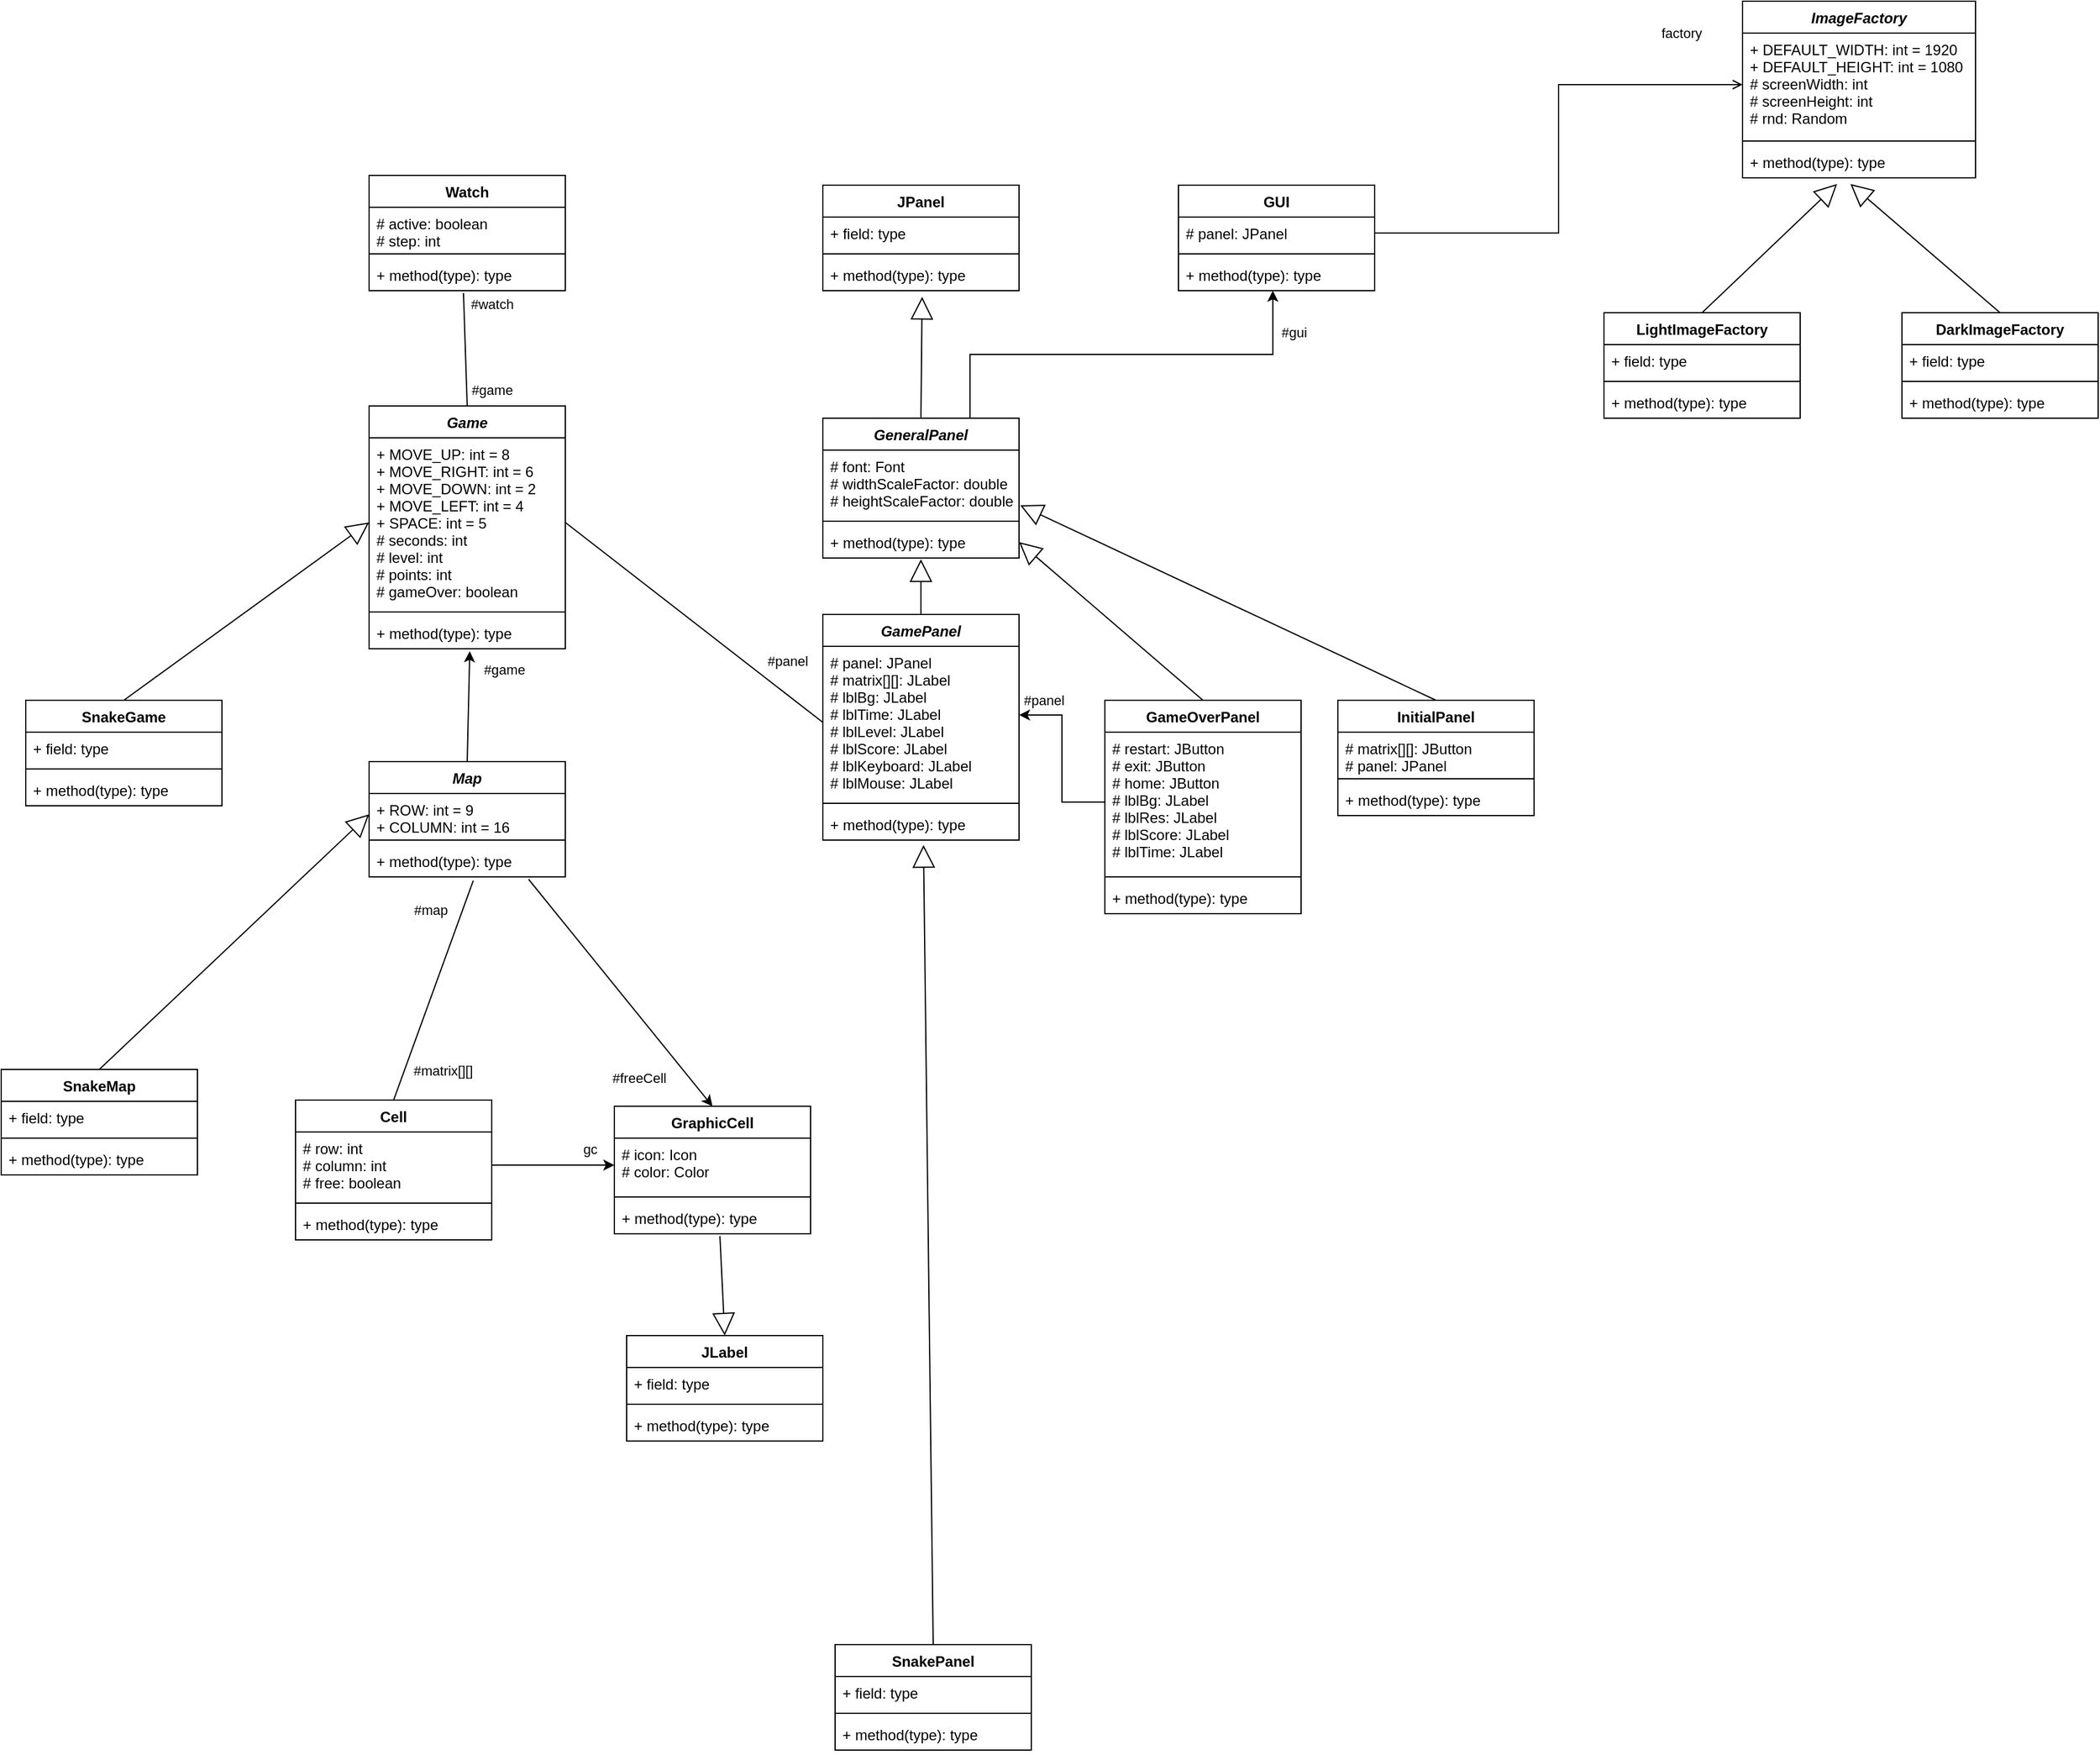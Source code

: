 <mxfile version="18.0.0" type="device"><diagram id="C5RBs43oDa-KdzZeNtuy" name="Page-1"><mxGraphModel dx="2249" dy="1923" grid="1" gridSize="10" guides="1" tooltips="1" connect="1" arrows="1" fold="1" page="1" pageScale="1" pageWidth="827" pageHeight="1169" math="0" shadow="0"><root><mxCell id="WIyWlLk6GJQsqaUBKTNV-0"/><mxCell id="WIyWlLk6GJQsqaUBKTNV-1" parent="WIyWlLk6GJQsqaUBKTNV-0"/><mxCell id="3GEESYKeOYTT3Odo7oRk-10" value="JPanel" style="swimlane;fontStyle=1;align=center;verticalAlign=top;childLayout=stackLayout;horizontal=1;startSize=26;horizontalStack=0;resizeParent=1;resizeParentMax=0;resizeLast=0;collapsible=1;marginBottom=0;" parent="WIyWlLk6GJQsqaUBKTNV-1" vertex="1"><mxGeometry x="30" y="-130" width="160" height="86" as="geometry"/></mxCell><mxCell id="3GEESYKeOYTT3Odo7oRk-11" value="+ field: type" style="text;strokeColor=none;fillColor=none;align=left;verticalAlign=top;spacingLeft=4;spacingRight=4;overflow=hidden;rotatable=0;points=[[0,0.5],[1,0.5]];portConstraint=eastwest;" parent="3GEESYKeOYTT3Odo7oRk-10" vertex="1"><mxGeometry y="26" width="160" height="26" as="geometry"/></mxCell><mxCell id="3GEESYKeOYTT3Odo7oRk-12" value="" style="line;strokeWidth=1;fillColor=none;align=left;verticalAlign=middle;spacingTop=-1;spacingLeft=3;spacingRight=3;rotatable=0;labelPosition=right;points=[];portConstraint=eastwest;" parent="3GEESYKeOYTT3Odo7oRk-10" vertex="1"><mxGeometry y="52" width="160" height="8" as="geometry"/></mxCell><mxCell id="3GEESYKeOYTT3Odo7oRk-13" value="+ method(type): type" style="text;strokeColor=none;fillColor=none;align=left;verticalAlign=top;spacingLeft=4;spacingRight=4;overflow=hidden;rotatable=0;points=[[0,0.5],[1,0.5]];portConstraint=eastwest;" parent="3GEESYKeOYTT3Odo7oRk-10" vertex="1"><mxGeometry y="60" width="160" height="26" as="geometry"/></mxCell><mxCell id="3GEESYKeOYTT3Odo7oRk-14" value="GUI" style="swimlane;fontStyle=1;align=center;verticalAlign=top;childLayout=stackLayout;horizontal=1;startSize=26;horizontalStack=0;resizeParent=1;resizeParentMax=0;resizeLast=0;collapsible=1;marginBottom=0;" parent="WIyWlLk6GJQsqaUBKTNV-1" vertex="1"><mxGeometry x="320" y="-130" width="160" height="86" as="geometry"/></mxCell><mxCell id="3GEESYKeOYTT3Odo7oRk-15" value="# panel: JPanel" style="text;strokeColor=none;fillColor=none;align=left;verticalAlign=top;spacingLeft=4;spacingRight=4;overflow=hidden;rotatable=0;points=[[0,0.5],[1,0.5]];portConstraint=eastwest;" parent="3GEESYKeOYTT3Odo7oRk-14" vertex="1"><mxGeometry y="26" width="160" height="26" as="geometry"/></mxCell><mxCell id="3GEESYKeOYTT3Odo7oRk-16" value="" style="line;strokeWidth=1;fillColor=none;align=left;verticalAlign=middle;spacingTop=-1;spacingLeft=3;spacingRight=3;rotatable=0;labelPosition=right;points=[];portConstraint=eastwest;" parent="3GEESYKeOYTT3Odo7oRk-14" vertex="1"><mxGeometry y="52" width="160" height="8" as="geometry"/></mxCell><mxCell id="3GEESYKeOYTT3Odo7oRk-17" value="+ method(type): type" style="text;strokeColor=none;fillColor=none;align=left;verticalAlign=top;spacingLeft=4;spacingRight=4;overflow=hidden;rotatable=0;points=[[0,0.5],[1,0.5]];portConstraint=eastwest;" parent="3GEESYKeOYTT3Odo7oRk-14" vertex="1"><mxGeometry y="60" width="160" height="26" as="geometry"/></mxCell><mxCell id="3GEESYKeOYTT3Odo7oRk-24" value="SnakePanel" style="swimlane;fontStyle=1;align=center;verticalAlign=top;childLayout=stackLayout;horizontal=1;startSize=26;horizontalStack=0;resizeParent=1;resizeParentMax=0;resizeLast=0;collapsible=1;marginBottom=0;" parent="WIyWlLk6GJQsqaUBKTNV-1" vertex="1"><mxGeometry x="40" y="1060" width="160" height="86" as="geometry"/></mxCell><mxCell id="3GEESYKeOYTT3Odo7oRk-25" value="+ field: type" style="text;strokeColor=none;fillColor=none;align=left;verticalAlign=top;spacingLeft=4;spacingRight=4;overflow=hidden;rotatable=0;points=[[0,0.5],[1,0.5]];portConstraint=eastwest;" parent="3GEESYKeOYTT3Odo7oRk-24" vertex="1"><mxGeometry y="26" width="160" height="26" as="geometry"/></mxCell><mxCell id="3GEESYKeOYTT3Odo7oRk-26" value="" style="line;strokeWidth=1;fillColor=none;align=left;verticalAlign=middle;spacingTop=-1;spacingLeft=3;spacingRight=3;rotatable=0;labelPosition=right;points=[];portConstraint=eastwest;" parent="3GEESYKeOYTT3Odo7oRk-24" vertex="1"><mxGeometry y="52" width="160" height="8" as="geometry"/></mxCell><mxCell id="3GEESYKeOYTT3Odo7oRk-27" value="+ method(type): type" style="text;strokeColor=none;fillColor=none;align=left;verticalAlign=top;spacingLeft=4;spacingRight=4;overflow=hidden;rotatable=0;points=[[0,0.5],[1,0.5]];portConstraint=eastwest;" parent="3GEESYKeOYTT3Odo7oRk-24" vertex="1"><mxGeometry y="60" width="160" height="26" as="geometry"/></mxCell><mxCell id="3GEESYKeOYTT3Odo7oRk-28" value="GeneralPanel" style="swimlane;fontStyle=3;align=center;verticalAlign=top;childLayout=stackLayout;horizontal=1;startSize=26;horizontalStack=0;resizeParent=1;resizeParentMax=0;resizeLast=0;collapsible=1;marginBottom=0;" parent="WIyWlLk6GJQsqaUBKTNV-1" vertex="1"><mxGeometry x="30" y="60" width="160" height="114" as="geometry"/></mxCell><mxCell id="3GEESYKeOYTT3Odo7oRk-29" value="# font: Font&#10;# widthScaleFactor: double&#10;# heightScaleFactor: double" style="text;strokeColor=none;fillColor=none;align=left;verticalAlign=top;spacingLeft=4;spacingRight=4;overflow=hidden;rotatable=0;points=[[0,0.5],[1,0.5]];portConstraint=eastwest;" parent="3GEESYKeOYTT3Odo7oRk-28" vertex="1"><mxGeometry y="26" width="160" height="54" as="geometry"/></mxCell><mxCell id="3GEESYKeOYTT3Odo7oRk-30" value="" style="line;strokeWidth=1;fillColor=none;align=left;verticalAlign=middle;spacingTop=-1;spacingLeft=3;spacingRight=3;rotatable=0;labelPosition=right;points=[];portConstraint=eastwest;" parent="3GEESYKeOYTT3Odo7oRk-28" vertex="1"><mxGeometry y="80" width="160" height="8" as="geometry"/></mxCell><mxCell id="3GEESYKeOYTT3Odo7oRk-31" value="+ method(type): type" style="text;strokeColor=none;fillColor=none;align=left;verticalAlign=top;spacingLeft=4;spacingRight=4;overflow=hidden;rotatable=0;points=[[0,0.5],[1,0.5]];portConstraint=eastwest;" parent="3GEESYKeOYTT3Odo7oRk-28" vertex="1"><mxGeometry y="88" width="160" height="26" as="geometry"/></mxCell><mxCell id="3GEESYKeOYTT3Odo7oRk-32" value="InitialPanel" style="swimlane;fontStyle=1;align=center;verticalAlign=top;childLayout=stackLayout;horizontal=1;startSize=26;horizontalStack=0;resizeParent=1;resizeParentMax=0;resizeLast=0;collapsible=1;marginBottom=0;" parent="WIyWlLk6GJQsqaUBKTNV-1" vertex="1"><mxGeometry x="450" y="290" width="160" height="94" as="geometry"/></mxCell><mxCell id="3GEESYKeOYTT3Odo7oRk-33" value="# matrix[][]: JButton&#10;# panel: JPanel" style="text;strokeColor=none;fillColor=none;align=left;verticalAlign=top;spacingLeft=4;spacingRight=4;overflow=hidden;rotatable=0;points=[[0,0.5],[1,0.5]];portConstraint=eastwest;" parent="3GEESYKeOYTT3Odo7oRk-32" vertex="1"><mxGeometry y="26" width="160" height="34" as="geometry"/></mxCell><mxCell id="3GEESYKeOYTT3Odo7oRk-34" value="" style="line;strokeWidth=1;fillColor=none;align=left;verticalAlign=middle;spacingTop=-1;spacingLeft=3;spacingRight=3;rotatable=0;labelPosition=right;points=[];portConstraint=eastwest;" parent="3GEESYKeOYTT3Odo7oRk-32" vertex="1"><mxGeometry y="60" width="160" height="8" as="geometry"/></mxCell><mxCell id="3GEESYKeOYTT3Odo7oRk-35" value="+ method(type): type" style="text;strokeColor=none;fillColor=none;align=left;verticalAlign=top;spacingLeft=4;spacingRight=4;overflow=hidden;rotatable=0;points=[[0,0.5],[1,0.5]];portConstraint=eastwest;" parent="3GEESYKeOYTT3Odo7oRk-32" vertex="1"><mxGeometry y="68" width="160" height="26" as="geometry"/></mxCell><mxCell id="3GEESYKeOYTT3Odo7oRk-36" value="GamePanel" style="swimlane;fontStyle=3;align=center;verticalAlign=top;childLayout=stackLayout;horizontal=1;startSize=26;horizontalStack=0;resizeParent=1;resizeParentMax=0;resizeLast=0;collapsible=1;marginBottom=0;" parent="WIyWlLk6GJQsqaUBKTNV-1" vertex="1"><mxGeometry x="30" y="220" width="160" height="184" as="geometry"/></mxCell><mxCell id="3GEESYKeOYTT3Odo7oRk-37" value="# panel: JPanel&#10;# matrix[][]: JLabel&#10;# lblBg: JLabel&#10;# lblTime: JLabel&#10;# lblLevel: JLabel&#10;# lblScore: JLabel&#10;# lblKeyboard: JLabel&#10;# lblMouse: JLabel" style="text;strokeColor=none;fillColor=none;align=left;verticalAlign=top;spacingLeft=4;spacingRight=4;overflow=hidden;rotatable=0;points=[[0,0.5],[1,0.5]];portConstraint=eastwest;" parent="3GEESYKeOYTT3Odo7oRk-36" vertex="1"><mxGeometry y="26" width="160" height="124" as="geometry"/></mxCell><mxCell id="3GEESYKeOYTT3Odo7oRk-38" value="" style="line;strokeWidth=1;fillColor=none;align=left;verticalAlign=middle;spacingTop=-1;spacingLeft=3;spacingRight=3;rotatable=0;labelPosition=right;points=[];portConstraint=eastwest;" parent="3GEESYKeOYTT3Odo7oRk-36" vertex="1"><mxGeometry y="150" width="160" height="8" as="geometry"/></mxCell><mxCell id="3GEESYKeOYTT3Odo7oRk-39" value="+ method(type): type" style="text;strokeColor=none;fillColor=none;align=left;verticalAlign=top;spacingLeft=4;spacingRight=4;overflow=hidden;rotatable=0;points=[[0,0.5],[1,0.5]];portConstraint=eastwest;" parent="3GEESYKeOYTT3Odo7oRk-36" vertex="1"><mxGeometry y="158" width="160" height="26" as="geometry"/></mxCell><mxCell id="3GEESYKeOYTT3Odo7oRk-40" value="" style="endArrow=block;endSize=16;endFill=0;html=1;rounded=0;entryX=0.506;entryY=1.192;entryDx=0;entryDy=0;entryPerimeter=0;exitX=0.5;exitY=0;exitDx=0;exitDy=0;" parent="WIyWlLk6GJQsqaUBKTNV-1" source="3GEESYKeOYTT3Odo7oRk-28" target="3GEESYKeOYTT3Odo7oRk-13" edge="1"><mxGeometry width="160" relative="1" as="geometry"><mxPoint x="380" y="130" as="sourcePoint"/><mxPoint x="540" y="130" as="targetPoint"/></mxGeometry></mxCell><mxCell id="3GEESYKeOYTT3Odo7oRk-41" value="" style="endArrow=block;endSize=16;endFill=0;html=1;rounded=0;entryX=0.5;entryY=1.038;entryDx=0;entryDy=0;entryPerimeter=0;exitX=0.5;exitY=0;exitDx=0;exitDy=0;" parent="WIyWlLk6GJQsqaUBKTNV-1" source="3GEESYKeOYTT3Odo7oRk-36" target="3GEESYKeOYTT3Odo7oRk-31" edge="1"><mxGeometry width="160" relative="1" as="geometry"><mxPoint x="120" y="70" as="sourcePoint"/><mxPoint x="120.96" y="-29.008" as="targetPoint"/></mxGeometry></mxCell><mxCell id="3GEESYKeOYTT3Odo7oRk-43" value="" style="endArrow=block;endSize=16;endFill=0;html=1;rounded=0;entryX=0.513;entryY=1.154;entryDx=0;entryDy=0;exitX=0.5;exitY=0;exitDx=0;exitDy=0;entryPerimeter=0;" parent="WIyWlLk6GJQsqaUBKTNV-1" source="3GEESYKeOYTT3Odo7oRk-24" target="3GEESYKeOYTT3Odo7oRk-39" edge="1"><mxGeometry width="160" relative="1" as="geometry"><mxPoint x="360" y="230" as="sourcePoint"/><mxPoint x="200" y="109" as="targetPoint"/></mxGeometry></mxCell><mxCell id="i-spC_hIaxS59kh87ffa-0" value="ImageFactory" style="swimlane;fontStyle=3;align=center;verticalAlign=top;childLayout=stackLayout;horizontal=1;startSize=26;horizontalStack=0;resizeParent=1;resizeParentMax=0;resizeLast=0;collapsible=1;marginBottom=0;" parent="WIyWlLk6GJQsqaUBKTNV-1" vertex="1"><mxGeometry x="780" y="-280" width="190" height="144" as="geometry"/></mxCell><mxCell id="i-spC_hIaxS59kh87ffa-1" value="+ DEFAULT_WIDTH: int = 1920&#10;+ DEFAULT_HEIGHT: int = 1080&#10;# screenWidth: int&#10;# screenHeight: int&#10;# rnd: Random" style="text;strokeColor=none;fillColor=none;align=left;verticalAlign=top;spacingLeft=4;spacingRight=4;overflow=hidden;rotatable=0;points=[[0,0.5],[1,0.5]];portConstraint=eastwest;" parent="i-spC_hIaxS59kh87ffa-0" vertex="1"><mxGeometry y="26" width="190" height="84" as="geometry"/></mxCell><mxCell id="i-spC_hIaxS59kh87ffa-2" value="" style="line;strokeWidth=1;fillColor=none;align=left;verticalAlign=middle;spacingTop=-1;spacingLeft=3;spacingRight=3;rotatable=0;labelPosition=right;points=[];portConstraint=eastwest;" parent="i-spC_hIaxS59kh87ffa-0" vertex="1"><mxGeometry y="110" width="190" height="8" as="geometry"/></mxCell><mxCell id="i-spC_hIaxS59kh87ffa-3" value="+ method(type): type" style="text;strokeColor=none;fillColor=none;align=left;verticalAlign=top;spacingLeft=4;spacingRight=4;overflow=hidden;rotatable=0;points=[[0,0.5],[1,0.5]];portConstraint=eastwest;" parent="i-spC_hIaxS59kh87ffa-0" vertex="1"><mxGeometry y="118" width="190" height="26" as="geometry"/></mxCell><mxCell id="i-spC_hIaxS59kh87ffa-4" style="edgeStyle=orthogonalEdgeStyle;rounded=0;orthogonalLoop=1;jettySize=auto;html=1;exitX=1;exitY=0.5;exitDx=0;exitDy=0;entryX=0;entryY=0.5;entryDx=0;entryDy=0;endArrow=open;endFill=0;startArrow=none;startFill=0;" parent="WIyWlLk6GJQsqaUBKTNV-1" source="3GEESYKeOYTT3Odo7oRk-15" target="i-spC_hIaxS59kh87ffa-1" edge="1"><mxGeometry relative="1" as="geometry"/></mxCell><mxCell id="i-spC_hIaxS59kh87ffa-5" value="factory" style="edgeLabel;html=1;align=center;verticalAlign=middle;resizable=0;points=[];" parent="i-spC_hIaxS59kh87ffa-4" vertex="1" connectable="0"><mxGeometry x="-0.919" y="-1" relative="1" as="geometry"><mxPoint x="233" y="-164" as="offset"/></mxGeometry></mxCell><mxCell id="i-spC_hIaxS59kh87ffa-6" value="DarkImageFactory" style="swimlane;fontStyle=1;align=center;verticalAlign=top;childLayout=stackLayout;horizontal=1;startSize=26;horizontalStack=0;resizeParent=1;resizeParentMax=0;resizeLast=0;collapsible=1;marginBottom=0;" parent="WIyWlLk6GJQsqaUBKTNV-1" vertex="1"><mxGeometry x="910" y="-26" width="160" height="86" as="geometry"/></mxCell><mxCell id="i-spC_hIaxS59kh87ffa-7" value="+ field: type" style="text;strokeColor=none;fillColor=none;align=left;verticalAlign=top;spacingLeft=4;spacingRight=4;overflow=hidden;rotatable=0;points=[[0,0.5],[1,0.5]];portConstraint=eastwest;" parent="i-spC_hIaxS59kh87ffa-6" vertex="1"><mxGeometry y="26" width="160" height="26" as="geometry"/></mxCell><mxCell id="i-spC_hIaxS59kh87ffa-8" value="" style="line;strokeWidth=1;fillColor=none;align=left;verticalAlign=middle;spacingTop=-1;spacingLeft=3;spacingRight=3;rotatable=0;labelPosition=right;points=[];portConstraint=eastwest;" parent="i-spC_hIaxS59kh87ffa-6" vertex="1"><mxGeometry y="52" width="160" height="8" as="geometry"/></mxCell><mxCell id="i-spC_hIaxS59kh87ffa-9" value="+ method(type): type" style="text;strokeColor=none;fillColor=none;align=left;verticalAlign=top;spacingLeft=4;spacingRight=4;overflow=hidden;rotatable=0;points=[[0,0.5],[1,0.5]];portConstraint=eastwest;" parent="i-spC_hIaxS59kh87ffa-6" vertex="1"><mxGeometry y="60" width="160" height="26" as="geometry"/></mxCell><mxCell id="i-spC_hIaxS59kh87ffa-10" value="LightImageFactory" style="swimlane;fontStyle=1;align=center;verticalAlign=top;childLayout=stackLayout;horizontal=1;startSize=26;horizontalStack=0;resizeParent=1;resizeParentMax=0;resizeLast=0;collapsible=1;marginBottom=0;" parent="WIyWlLk6GJQsqaUBKTNV-1" vertex="1"><mxGeometry x="667" y="-26" width="160" height="86" as="geometry"/></mxCell><mxCell id="i-spC_hIaxS59kh87ffa-11" value="+ field: type" style="text;strokeColor=none;fillColor=none;align=left;verticalAlign=top;spacingLeft=4;spacingRight=4;overflow=hidden;rotatable=0;points=[[0,0.5],[1,0.5]];portConstraint=eastwest;" parent="i-spC_hIaxS59kh87ffa-10" vertex="1"><mxGeometry y="26" width="160" height="26" as="geometry"/></mxCell><mxCell id="i-spC_hIaxS59kh87ffa-12" value="" style="line;strokeWidth=1;fillColor=none;align=left;verticalAlign=middle;spacingTop=-1;spacingLeft=3;spacingRight=3;rotatable=0;labelPosition=right;points=[];portConstraint=eastwest;" parent="i-spC_hIaxS59kh87ffa-10" vertex="1"><mxGeometry y="52" width="160" height="8" as="geometry"/></mxCell><mxCell id="i-spC_hIaxS59kh87ffa-13" value="+ method(type): type" style="text;strokeColor=none;fillColor=none;align=left;verticalAlign=top;spacingLeft=4;spacingRight=4;overflow=hidden;rotatable=0;points=[[0,0.5],[1,0.5]];portConstraint=eastwest;" parent="i-spC_hIaxS59kh87ffa-10" vertex="1"><mxGeometry y="60" width="160" height="26" as="geometry"/></mxCell><mxCell id="i-spC_hIaxS59kh87ffa-19" value="" style="endArrow=block;endSize=16;endFill=0;html=1;rounded=0;strokeWidth=1;entryX=1.006;entryY=0.833;entryDx=0;entryDy=0;exitX=0.5;exitY=0;exitDx=0;exitDy=0;entryPerimeter=0;" parent="WIyWlLk6GJQsqaUBKTNV-1" source="3GEESYKeOYTT3Odo7oRk-32" target="3GEESYKeOYTT3Odo7oRk-29" edge="1"><mxGeometry width="160" relative="1" as="geometry"><mxPoint x="520" y="40" as="sourcePoint"/><mxPoint x="680" y="40" as="targetPoint"/></mxGeometry></mxCell><mxCell id="i-spC_hIaxS59kh87ffa-20" value="" style="endArrow=block;endSize=16;endFill=0;html=1;rounded=0;strokeWidth=1;entryX=0.463;entryY=1.192;entryDx=0;entryDy=0;exitX=0.5;exitY=0;exitDx=0;exitDy=0;entryPerimeter=0;" parent="WIyWlLk6GJQsqaUBKTNV-1" source="i-spC_hIaxS59kh87ffa-6" target="i-spC_hIaxS59kh87ffa-3" edge="1"><mxGeometry width="160" relative="1" as="geometry"><mxPoint x="370" y="230" as="sourcePoint"/><mxPoint x="200" y="109" as="targetPoint"/></mxGeometry></mxCell><mxCell id="i-spC_hIaxS59kh87ffa-21" value="" style="endArrow=block;endSize=16;endFill=0;html=1;rounded=0;strokeWidth=1;exitX=0.5;exitY=0;exitDx=0;exitDy=0;entryX=0.406;entryY=1.192;entryDx=0;entryDy=0;entryPerimeter=0;" parent="WIyWlLk6GJQsqaUBKTNV-1" source="i-spC_hIaxS59kh87ffa-10" target="i-spC_hIaxS59kh87ffa-3" edge="1"><mxGeometry width="160" relative="1" as="geometry"><mxPoint x="1000" y="-16" as="sourcePoint"/><mxPoint x="770" y="-80" as="targetPoint"/></mxGeometry></mxCell><mxCell id="gNN9Mehripfj7LQnt7DF-23" value="#game" style="edgeStyle=none;rounded=0;orthogonalLoop=1;jettySize=auto;html=1;exitX=0.5;exitY=0;exitDx=0;exitDy=0;entryX=0.513;entryY=1.077;entryDx=0;entryDy=0;entryPerimeter=0;" parent="WIyWlLk6GJQsqaUBKTNV-1" source="iXbojbt5v31KY-kPOhyh-0" target="iXbojbt5v31KY-kPOhyh-7" edge="1"><mxGeometry x="0.679" y="-28" relative="1" as="geometry"><mxPoint as="offset"/></mxGeometry></mxCell><mxCell id="iXbojbt5v31KY-kPOhyh-0" value="Map" style="swimlane;fontStyle=3;align=center;verticalAlign=top;childLayout=stackLayout;horizontal=1;startSize=26;horizontalStack=0;resizeParent=1;resizeParentMax=0;resizeLast=0;collapsible=1;marginBottom=0;" parent="WIyWlLk6GJQsqaUBKTNV-1" vertex="1"><mxGeometry x="-340" y="340" width="160" height="94" as="geometry"/></mxCell><mxCell id="iXbojbt5v31KY-kPOhyh-1" value="+ ROW: int = 9&#10;+ COLUMN: int = 16" style="text;strokeColor=none;fillColor=none;align=left;verticalAlign=top;spacingLeft=4;spacingRight=4;overflow=hidden;rotatable=0;points=[[0,0.5],[1,0.5]];portConstraint=eastwest;" parent="iXbojbt5v31KY-kPOhyh-0" vertex="1"><mxGeometry y="26" width="160" height="34" as="geometry"/></mxCell><mxCell id="iXbojbt5v31KY-kPOhyh-2" value="" style="line;strokeWidth=1;fillColor=none;align=left;verticalAlign=middle;spacingTop=-1;spacingLeft=3;spacingRight=3;rotatable=0;labelPosition=right;points=[];portConstraint=eastwest;" parent="iXbojbt5v31KY-kPOhyh-0" vertex="1"><mxGeometry y="60" width="160" height="8" as="geometry"/></mxCell><mxCell id="iXbojbt5v31KY-kPOhyh-3" value="+ method(type): type" style="text;strokeColor=none;fillColor=none;align=left;verticalAlign=top;spacingLeft=4;spacingRight=4;overflow=hidden;rotatable=0;points=[[0,0.5],[1,0.5]];portConstraint=eastwest;" parent="iXbojbt5v31KY-kPOhyh-0" vertex="1"><mxGeometry y="68" width="160" height="26" as="geometry"/></mxCell><mxCell id="gNN9Mehripfj7LQnt7DF-30" style="edgeStyle=none;rounded=0;orthogonalLoop=1;jettySize=auto;html=1;exitX=0.5;exitY=0;exitDx=0;exitDy=0;entryX=0.481;entryY=1.077;entryDx=0;entryDy=0;entryPerimeter=0;endArrow=none;endFill=0;" parent="WIyWlLk6GJQsqaUBKTNV-1" source="iXbojbt5v31KY-kPOhyh-4" target="gNN9Mehripfj7LQnt7DF-28" edge="1"><mxGeometry relative="1" as="geometry"/></mxCell><mxCell id="gNN9Mehripfj7LQnt7DF-31" value="#watch" style="edgeLabel;html=1;align=center;verticalAlign=middle;resizable=0;points=[];" parent="gNN9Mehripfj7LQnt7DF-30" vertex="1" connectable="0"><mxGeometry x="0.525" y="-1" relative="1" as="geometry"><mxPoint x="21" y="-13" as="offset"/></mxGeometry></mxCell><mxCell id="gNN9Mehripfj7LQnt7DF-32" value="#game" style="edgeLabel;html=1;align=center;verticalAlign=middle;resizable=0;points=[];" parent="gNN9Mehripfj7LQnt7DF-30" vertex="1" connectable="0"><mxGeometry x="-0.492" y="-1" relative="1" as="geometry"><mxPoint x="20" y="10" as="offset"/></mxGeometry></mxCell><mxCell id="iXbojbt5v31KY-kPOhyh-4" value="Game" style="swimlane;fontStyle=3;align=center;verticalAlign=top;childLayout=stackLayout;horizontal=1;startSize=26;horizontalStack=0;resizeParent=1;resizeParentMax=0;resizeLast=0;collapsible=1;marginBottom=0;" parent="WIyWlLk6GJQsqaUBKTNV-1" vertex="1"><mxGeometry x="-340" y="50" width="160" height="198" as="geometry"/></mxCell><mxCell id="iXbojbt5v31KY-kPOhyh-5" value="+ MOVE_UP: int = 8&#10;+ MOVE_RIGHT: int = 6&#10;+ MOVE_DOWN: int = 2&#10;+ MOVE_LEFT: int = 4&#10;+ SPACE: int = 5&#10;# seconds: int&#10;# level: int&#10;# points: int&#10;# gameOver: boolean" style="text;strokeColor=none;fillColor=none;align=left;verticalAlign=top;spacingLeft=4;spacingRight=4;overflow=hidden;rotatable=0;points=[[0,0.5],[1,0.5]];portConstraint=eastwest;" parent="iXbojbt5v31KY-kPOhyh-4" vertex="1"><mxGeometry y="26" width="160" height="138" as="geometry"/></mxCell><mxCell id="iXbojbt5v31KY-kPOhyh-6" value="" style="line;strokeWidth=1;fillColor=none;align=left;verticalAlign=middle;spacingTop=-1;spacingLeft=3;spacingRight=3;rotatable=0;labelPosition=right;points=[];portConstraint=eastwest;" parent="iXbojbt5v31KY-kPOhyh-4" vertex="1"><mxGeometry y="164" width="160" height="8" as="geometry"/></mxCell><mxCell id="iXbojbt5v31KY-kPOhyh-7" value="+ method(type): type" style="text;strokeColor=none;fillColor=none;align=left;verticalAlign=top;spacingLeft=4;spacingRight=4;overflow=hidden;rotatable=0;points=[[0,0.5],[1,0.5]];portConstraint=eastwest;" parent="iXbojbt5v31KY-kPOhyh-4" vertex="1"><mxGeometry y="172" width="160" height="26" as="geometry"/></mxCell><mxCell id="iXbojbt5v31KY-kPOhyh-17" style="edgeStyle=orthogonalEdgeStyle;rounded=0;orthogonalLoop=1;jettySize=auto;html=1;exitX=0.75;exitY=0;exitDx=0;exitDy=0;entryX=0.481;entryY=1;entryDx=0;entryDy=0;entryPerimeter=0;endArrow=classic;endFill=1;" parent="WIyWlLk6GJQsqaUBKTNV-1" source="3GEESYKeOYTT3Odo7oRk-28" target="3GEESYKeOYTT3Odo7oRk-17" edge="1"><mxGeometry relative="1" as="geometry"/></mxCell><mxCell id="gNN9Mehripfj7LQnt7DF-0" value="#gui" style="edgeLabel;html=1;align=center;verticalAlign=middle;resizable=0;points=[];" parent="iXbojbt5v31KY-kPOhyh-17" vertex="1" connectable="0"><mxGeometry x="0.162" y="-4" relative="1" as="geometry"><mxPoint x="112" y="-22" as="offset"/></mxGeometry></mxCell><mxCell id="iXbojbt5v31KY-kPOhyh-19" value="SnakeGame" style="swimlane;fontStyle=1;align=center;verticalAlign=top;childLayout=stackLayout;horizontal=1;startSize=26;horizontalStack=0;resizeParent=1;resizeParentMax=0;resizeLast=0;collapsible=1;marginBottom=0;" parent="WIyWlLk6GJQsqaUBKTNV-1" vertex="1"><mxGeometry x="-620" y="290" width="160" height="86" as="geometry"/></mxCell><mxCell id="iXbojbt5v31KY-kPOhyh-20" value="+ field: type" style="text;strokeColor=none;fillColor=none;align=left;verticalAlign=top;spacingLeft=4;spacingRight=4;overflow=hidden;rotatable=0;points=[[0,0.5],[1,0.5]];portConstraint=eastwest;" parent="iXbojbt5v31KY-kPOhyh-19" vertex="1"><mxGeometry y="26" width="160" height="26" as="geometry"/></mxCell><mxCell id="iXbojbt5v31KY-kPOhyh-21" value="" style="line;strokeWidth=1;fillColor=none;align=left;verticalAlign=middle;spacingTop=-1;spacingLeft=3;spacingRight=3;rotatable=0;labelPosition=right;points=[];portConstraint=eastwest;" parent="iXbojbt5v31KY-kPOhyh-19" vertex="1"><mxGeometry y="52" width="160" height="8" as="geometry"/></mxCell><mxCell id="iXbojbt5v31KY-kPOhyh-22" value="+ method(type): type" style="text;strokeColor=none;fillColor=none;align=left;verticalAlign=top;spacingLeft=4;spacingRight=4;overflow=hidden;rotatable=0;points=[[0,0.5],[1,0.5]];portConstraint=eastwest;" parent="iXbojbt5v31KY-kPOhyh-19" vertex="1"><mxGeometry y="60" width="160" height="26" as="geometry"/></mxCell><mxCell id="iXbojbt5v31KY-kPOhyh-23" value="" style="endArrow=block;endSize=16;endFill=0;html=1;rounded=0;entryX=0;entryY=0.5;entryDx=0;entryDy=0;exitX=0.5;exitY=0;exitDx=0;exitDy=0;" parent="WIyWlLk6GJQsqaUBKTNV-1" source="iXbojbt5v31KY-kPOhyh-19" target="iXbojbt5v31KY-kPOhyh-5" edge="1"><mxGeometry width="160" relative="1" as="geometry"><mxPoint x="120" y="470" as="sourcePoint"/><mxPoint x="122.08" y="320.004" as="targetPoint"/></mxGeometry></mxCell><mxCell id="iXbojbt5v31KY-kPOhyh-24" value="Cell" style="swimlane;fontStyle=1;align=center;verticalAlign=top;childLayout=stackLayout;horizontal=1;startSize=26;horizontalStack=0;resizeParent=1;resizeParentMax=0;resizeLast=0;collapsible=1;marginBottom=0;" parent="WIyWlLk6GJQsqaUBKTNV-1" vertex="1"><mxGeometry x="-400" y="616" width="160" height="114" as="geometry"/></mxCell><mxCell id="iXbojbt5v31KY-kPOhyh-25" value="# row: int&#10;# column: int&#10;# free: boolean" style="text;strokeColor=none;fillColor=none;align=left;verticalAlign=top;spacingLeft=4;spacingRight=4;overflow=hidden;rotatable=0;points=[[0,0.5],[1,0.5]];portConstraint=eastwest;" parent="iXbojbt5v31KY-kPOhyh-24" vertex="1"><mxGeometry y="26" width="160" height="54" as="geometry"/></mxCell><mxCell id="iXbojbt5v31KY-kPOhyh-26" value="" style="line;strokeWidth=1;fillColor=none;align=left;verticalAlign=middle;spacingTop=-1;spacingLeft=3;spacingRight=3;rotatable=0;labelPosition=right;points=[];portConstraint=eastwest;" parent="iXbojbt5v31KY-kPOhyh-24" vertex="1"><mxGeometry y="80" width="160" height="8" as="geometry"/></mxCell><mxCell id="iXbojbt5v31KY-kPOhyh-27" value="+ method(type): type" style="text;strokeColor=none;fillColor=none;align=left;verticalAlign=top;spacingLeft=4;spacingRight=4;overflow=hidden;rotatable=0;points=[[0,0.5],[1,0.5]];portConstraint=eastwest;" parent="iXbojbt5v31KY-kPOhyh-24" vertex="1"><mxGeometry y="88" width="160" height="26" as="geometry"/></mxCell><mxCell id="iXbojbt5v31KY-kPOhyh-28" style="rounded=0;orthogonalLoop=1;jettySize=auto;html=1;exitX=0.5;exitY=0;exitDx=0;exitDy=0;endArrow=none;endFill=0;startArrow=none;startFill=0;entryX=0.531;entryY=1.115;entryDx=0;entryDy=0;entryPerimeter=0;" parent="WIyWlLk6GJQsqaUBKTNV-1" source="iXbojbt5v31KY-kPOhyh-24" target="iXbojbt5v31KY-kPOhyh-3" edge="1"><mxGeometry relative="1" as="geometry"><mxPoint x="-280" y="678" as="sourcePoint"/><mxPoint x="-190" y="546" as="targetPoint"/></mxGeometry></mxCell><mxCell id="iXbojbt5v31KY-kPOhyh-29" value="#map" style="edgeLabel;html=1;align=center;verticalAlign=middle;resizable=0;points=[];" parent="iXbojbt5v31KY-kPOhyh-28" vertex="1" connectable="0"><mxGeometry x="-0.919" y="-1" relative="1" as="geometry"><mxPoint x="26" y="-149" as="offset"/></mxGeometry></mxCell><mxCell id="iXbojbt5v31KY-kPOhyh-30" value="#matrix[][]" style="edgeLabel;html=1;align=center;verticalAlign=middle;resizable=0;points=[];" parent="iXbojbt5v31KY-kPOhyh-28" vertex="1" connectable="0"><mxGeometry x="-0.919" y="-1" relative="1" as="geometry"><mxPoint x="36" y="-18" as="offset"/></mxGeometry></mxCell><mxCell id="DVzEvhZbXVmdyny55al2-0" value="SnakeMap" style="swimlane;fontStyle=1;align=center;verticalAlign=top;childLayout=stackLayout;horizontal=1;startSize=26;horizontalStack=0;resizeParent=1;resizeParentMax=0;resizeLast=0;collapsible=1;marginBottom=0;" parent="WIyWlLk6GJQsqaUBKTNV-1" vertex="1"><mxGeometry x="-640" y="591" width="160" height="86" as="geometry"/></mxCell><mxCell id="DVzEvhZbXVmdyny55al2-1" value="+ field: type" style="text;strokeColor=none;fillColor=none;align=left;verticalAlign=top;spacingLeft=4;spacingRight=4;overflow=hidden;rotatable=0;points=[[0,0.5],[1,0.5]];portConstraint=eastwest;" parent="DVzEvhZbXVmdyny55al2-0" vertex="1"><mxGeometry y="26" width="160" height="26" as="geometry"/></mxCell><mxCell id="DVzEvhZbXVmdyny55al2-2" value="" style="line;strokeWidth=1;fillColor=none;align=left;verticalAlign=middle;spacingTop=-1;spacingLeft=3;spacingRight=3;rotatable=0;labelPosition=right;points=[];portConstraint=eastwest;" parent="DVzEvhZbXVmdyny55al2-0" vertex="1"><mxGeometry y="52" width="160" height="8" as="geometry"/></mxCell><mxCell id="DVzEvhZbXVmdyny55al2-3" value="+ method(type): type" style="text;strokeColor=none;fillColor=none;align=left;verticalAlign=top;spacingLeft=4;spacingRight=4;overflow=hidden;rotatable=0;points=[[0,0.5],[1,0.5]];portConstraint=eastwest;" parent="DVzEvhZbXVmdyny55al2-0" vertex="1"><mxGeometry y="60" width="160" height="26" as="geometry"/></mxCell><mxCell id="DVzEvhZbXVmdyny55al2-4" value="" style="endArrow=block;endSize=16;endFill=0;html=1;rounded=0;entryX=0;entryY=0.5;entryDx=0;entryDy=0;exitX=0.5;exitY=0;exitDx=0;exitDy=0;" parent="WIyWlLk6GJQsqaUBKTNV-1" source="DVzEvhZbXVmdyny55al2-0" target="iXbojbt5v31KY-kPOhyh-1" edge="1"><mxGeometry width="160" relative="1" as="geometry"><mxPoint x="-590" y="306" as="sourcePoint"/><mxPoint x="-350" y="215" as="targetPoint"/></mxGeometry></mxCell><mxCell id="gNN9Mehripfj7LQnt7DF-1" value="GameOverPanel" style="swimlane;fontStyle=1;align=center;verticalAlign=top;childLayout=stackLayout;horizontal=1;startSize=26;horizontalStack=0;resizeParent=1;resizeParentMax=0;resizeLast=0;collapsible=1;marginBottom=0;" parent="WIyWlLk6GJQsqaUBKTNV-1" vertex="1"><mxGeometry x="260" y="290" width="160" height="174" as="geometry"/></mxCell><mxCell id="gNN9Mehripfj7LQnt7DF-2" value="# restart: JButton&#10;# exit: JButton&#10;# home: JButton&#10;# lblBg: JLabel&#10;# lblRes: JLabel&#10;# lblScore: JLabel&#10;# lblTime: JLabel" style="text;strokeColor=none;fillColor=none;align=left;verticalAlign=top;spacingLeft=4;spacingRight=4;overflow=hidden;rotatable=0;points=[[0,0.5],[1,0.5]];portConstraint=eastwest;" parent="gNN9Mehripfj7LQnt7DF-1" vertex="1"><mxGeometry y="26" width="160" height="114" as="geometry"/></mxCell><mxCell id="gNN9Mehripfj7LQnt7DF-3" value="" style="line;strokeWidth=1;fillColor=none;align=left;verticalAlign=middle;spacingTop=-1;spacingLeft=3;spacingRight=3;rotatable=0;labelPosition=right;points=[];portConstraint=eastwest;" parent="gNN9Mehripfj7LQnt7DF-1" vertex="1"><mxGeometry y="140" width="160" height="8" as="geometry"/></mxCell><mxCell id="gNN9Mehripfj7LQnt7DF-4" value="+ method(type): type" style="text;strokeColor=none;fillColor=none;align=left;verticalAlign=top;spacingLeft=4;spacingRight=4;overflow=hidden;rotatable=0;points=[[0,0.5],[1,0.5]];portConstraint=eastwest;" parent="gNN9Mehripfj7LQnt7DF-1" vertex="1"><mxGeometry y="148" width="160" height="26" as="geometry"/></mxCell><mxCell id="gNN9Mehripfj7LQnt7DF-5" value="" style="endArrow=block;endSize=16;endFill=0;html=1;rounded=0;strokeWidth=1;entryX=1;entryY=0.5;entryDx=0;entryDy=0;exitX=0.5;exitY=0;exitDx=0;exitDy=0;" parent="WIyWlLk6GJQsqaUBKTNV-1" source="gNN9Mehripfj7LQnt7DF-1" target="3GEESYKeOYTT3Odo7oRk-31" edge="1"><mxGeometry width="160" relative="1" as="geometry"><mxPoint x="540" y="300" as="sourcePoint"/><mxPoint x="200" y="123" as="targetPoint"/></mxGeometry></mxCell><mxCell id="gNN9Mehripfj7LQnt7DF-6" value="#panel" style="edgeStyle=orthogonalEdgeStyle;rounded=0;orthogonalLoop=1;jettySize=auto;html=1;exitX=0;exitY=0.5;exitDx=0;exitDy=0;entryX=1;entryY=0.452;entryDx=0;entryDy=0;entryPerimeter=0;" parent="WIyWlLk6GJQsqaUBKTNV-1" source="gNN9Mehripfj7LQnt7DF-2" target="3GEESYKeOYTT3Odo7oRk-37" edge="1"><mxGeometry x="0.716" y="-12" relative="1" as="geometry"><mxPoint as="offset"/></mxGeometry></mxCell><mxCell id="gNN9Mehripfj7LQnt7DF-7" value="GraphicCell" style="swimlane;fontStyle=1;align=center;verticalAlign=top;childLayout=stackLayout;horizontal=1;startSize=26;horizontalStack=0;resizeParent=1;resizeParentMax=0;resizeLast=0;collapsible=1;marginBottom=0;" parent="WIyWlLk6GJQsqaUBKTNV-1" vertex="1"><mxGeometry x="-140" y="621" width="160" height="104" as="geometry"/></mxCell><mxCell id="gNN9Mehripfj7LQnt7DF-8" value="# icon: Icon&#10;# color: Color" style="text;strokeColor=none;fillColor=none;align=left;verticalAlign=top;spacingLeft=4;spacingRight=4;overflow=hidden;rotatable=0;points=[[0,0.5],[1,0.5]];portConstraint=eastwest;" parent="gNN9Mehripfj7LQnt7DF-7" vertex="1"><mxGeometry y="26" width="160" height="44" as="geometry"/></mxCell><mxCell id="gNN9Mehripfj7LQnt7DF-9" value="" style="line;strokeWidth=1;fillColor=none;align=left;verticalAlign=middle;spacingTop=-1;spacingLeft=3;spacingRight=3;rotatable=0;labelPosition=right;points=[];portConstraint=eastwest;" parent="gNN9Mehripfj7LQnt7DF-7" vertex="1"><mxGeometry y="70" width="160" height="8" as="geometry"/></mxCell><mxCell id="gNN9Mehripfj7LQnt7DF-10" value="+ method(type): type" style="text;strokeColor=none;fillColor=none;align=left;verticalAlign=top;spacingLeft=4;spacingRight=4;overflow=hidden;rotatable=0;points=[[0,0.5],[1,0.5]];portConstraint=eastwest;" parent="gNN9Mehripfj7LQnt7DF-7" vertex="1"><mxGeometry y="78" width="160" height="26" as="geometry"/></mxCell><mxCell id="gNN9Mehripfj7LQnt7DF-14" value="gc" style="edgeStyle=none;rounded=0;orthogonalLoop=1;jettySize=auto;html=1;exitX=1;exitY=0.5;exitDx=0;exitDy=0;" parent="WIyWlLk6GJQsqaUBKTNV-1" source="iXbojbt5v31KY-kPOhyh-25" target="gNN9Mehripfj7LQnt7DF-8" edge="1"><mxGeometry x="0.6" y="13" relative="1" as="geometry"><mxPoint as="offset"/></mxGeometry></mxCell><mxCell id="gNN9Mehripfj7LQnt7DF-16" value="#freeCell" style="edgeStyle=none;rounded=0;orthogonalLoop=1;jettySize=auto;html=1;exitX=0.813;exitY=1.077;exitDx=0;exitDy=0;entryX=0.5;entryY=0;entryDx=0;entryDy=0;exitPerimeter=0;" parent="WIyWlLk6GJQsqaUBKTNV-1" source="iXbojbt5v31KY-kPOhyh-3" target="gNN9Mehripfj7LQnt7DF-7" edge="1"><mxGeometry x="0.537" y="-32" relative="1" as="geometry"><mxPoint as="offset"/></mxGeometry></mxCell><mxCell id="gNN9Mehripfj7LQnt7DF-18" value="JLabel" style="swimlane;fontStyle=1;align=center;verticalAlign=top;childLayout=stackLayout;horizontal=1;startSize=26;horizontalStack=0;resizeParent=1;resizeParentMax=0;resizeLast=0;collapsible=1;marginBottom=0;" parent="WIyWlLk6GJQsqaUBKTNV-1" vertex="1"><mxGeometry x="-130" y="808" width="160" height="86" as="geometry"/></mxCell><mxCell id="gNN9Mehripfj7LQnt7DF-19" value="+ field: type" style="text;strokeColor=none;fillColor=none;align=left;verticalAlign=top;spacingLeft=4;spacingRight=4;overflow=hidden;rotatable=0;points=[[0,0.5],[1,0.5]];portConstraint=eastwest;" parent="gNN9Mehripfj7LQnt7DF-18" vertex="1"><mxGeometry y="26" width="160" height="26" as="geometry"/></mxCell><mxCell id="gNN9Mehripfj7LQnt7DF-20" value="" style="line;strokeWidth=1;fillColor=none;align=left;verticalAlign=middle;spacingTop=-1;spacingLeft=3;spacingRight=3;rotatable=0;labelPosition=right;points=[];portConstraint=eastwest;" parent="gNN9Mehripfj7LQnt7DF-18" vertex="1"><mxGeometry y="52" width="160" height="8" as="geometry"/></mxCell><mxCell id="gNN9Mehripfj7LQnt7DF-21" value="+ method(type): type" style="text;strokeColor=none;fillColor=none;align=left;verticalAlign=top;spacingLeft=4;spacingRight=4;overflow=hidden;rotatable=0;points=[[0,0.5],[1,0.5]];portConstraint=eastwest;" parent="gNN9Mehripfj7LQnt7DF-18" vertex="1"><mxGeometry y="60" width="160" height="26" as="geometry"/></mxCell><mxCell id="gNN9Mehripfj7LQnt7DF-22" value="" style="endArrow=block;endSize=16;endFill=0;html=1;rounded=0;exitX=0.538;exitY=1.077;exitDx=0;exitDy=0;exitPerimeter=0;entryX=0.5;entryY=0;entryDx=0;entryDy=0;" parent="WIyWlLk6GJQsqaUBKTNV-1" source="gNN9Mehripfj7LQnt7DF-10" target="gNN9Mehripfj7LQnt7DF-18" edge="1"><mxGeometry width="160" relative="1" as="geometry"><mxPoint x="200" y="568" as="sourcePoint"/><mxPoint x="190" y="746" as="targetPoint"/></mxGeometry></mxCell><mxCell id="gNN9Mehripfj7LQnt7DF-24" value="#panel" style="edgeStyle=none;rounded=0;orthogonalLoop=1;jettySize=auto;html=1;exitX=1;exitY=0.5;exitDx=0;exitDy=0;entryX=0;entryY=0.5;entryDx=0;entryDy=0;endArrow=none;endFill=0;" parent="WIyWlLk6GJQsqaUBKTNV-1" source="iXbojbt5v31KY-kPOhyh-5" target="3GEESYKeOYTT3Odo7oRk-37" edge="1"><mxGeometry x="0.594" y="22" relative="1" as="geometry"><mxPoint as="offset"/></mxGeometry></mxCell><mxCell id="gNN9Mehripfj7LQnt7DF-25" value="Watch" style="swimlane;fontStyle=1;align=center;verticalAlign=top;childLayout=stackLayout;horizontal=1;startSize=26;horizontalStack=0;resizeParent=1;resizeParentMax=0;resizeLast=0;collapsible=1;marginBottom=0;" parent="WIyWlLk6GJQsqaUBKTNV-1" vertex="1"><mxGeometry x="-340" y="-138" width="160" height="94" as="geometry"/></mxCell><mxCell id="gNN9Mehripfj7LQnt7DF-26" value="# active: boolean&#10;# step: int" style="text;strokeColor=none;fillColor=none;align=left;verticalAlign=top;spacingLeft=4;spacingRight=4;overflow=hidden;rotatable=0;points=[[0,0.5],[1,0.5]];portConstraint=eastwest;" parent="gNN9Mehripfj7LQnt7DF-25" vertex="1"><mxGeometry y="26" width="160" height="34" as="geometry"/></mxCell><mxCell id="gNN9Mehripfj7LQnt7DF-27" value="" style="line;strokeWidth=1;fillColor=none;align=left;verticalAlign=middle;spacingTop=-1;spacingLeft=3;spacingRight=3;rotatable=0;labelPosition=right;points=[];portConstraint=eastwest;" parent="gNN9Mehripfj7LQnt7DF-25" vertex="1"><mxGeometry y="60" width="160" height="8" as="geometry"/></mxCell><mxCell id="gNN9Mehripfj7LQnt7DF-28" value="+ method(type): type" style="text;strokeColor=none;fillColor=none;align=left;verticalAlign=top;spacingLeft=4;spacingRight=4;overflow=hidden;rotatable=0;points=[[0,0.5],[1,0.5]];portConstraint=eastwest;" parent="gNN9Mehripfj7LQnt7DF-25" vertex="1"><mxGeometry y="68" width="160" height="26" as="geometry"/></mxCell></root></mxGraphModel></diagram></mxfile>
